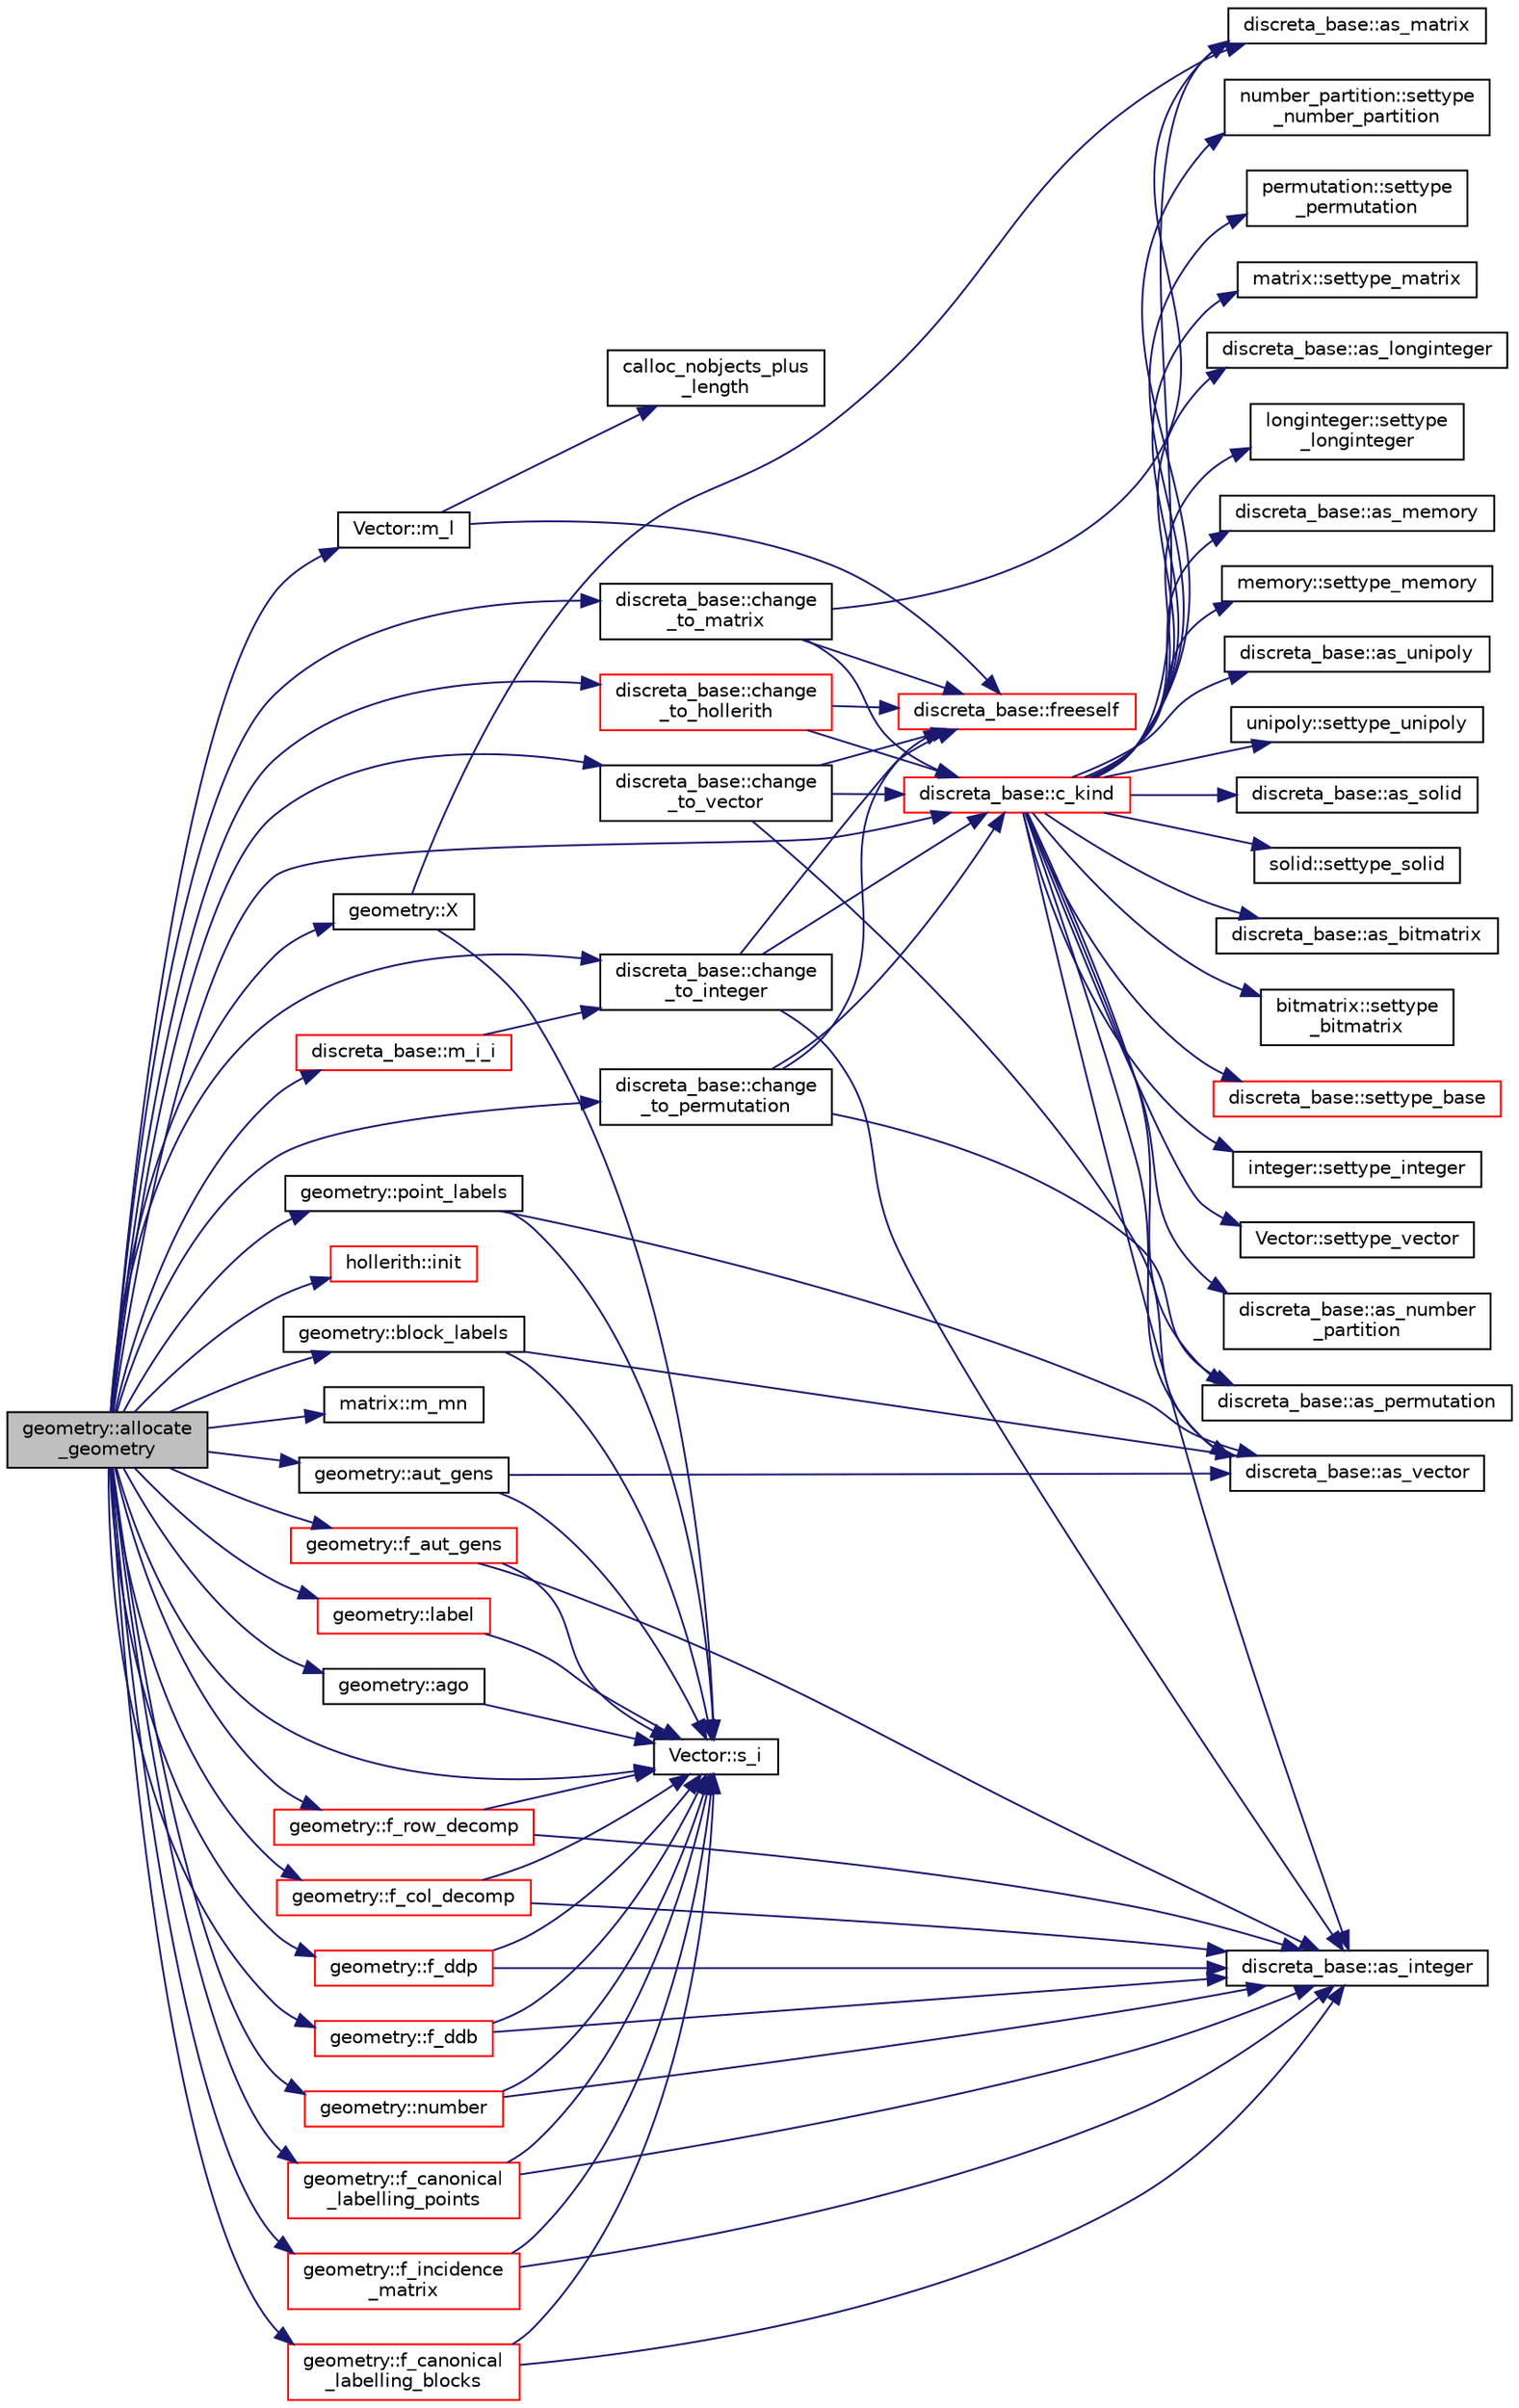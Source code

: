 digraph "geometry::allocate_geometry"
{
  edge [fontname="Helvetica",fontsize="10",labelfontname="Helvetica",labelfontsize="10"];
  node [fontname="Helvetica",fontsize="10",shape=record];
  rankdir="LR";
  Node74 [label="geometry::allocate\l_geometry",height=0.2,width=0.4,color="black", fillcolor="grey75", style="filled", fontcolor="black"];
  Node74 -> Node75 [color="midnightblue",fontsize="10",style="solid",fontname="Helvetica"];
  Node75 [label="Vector::m_l",height=0.2,width=0.4,color="black", fillcolor="white", style="filled",URL="$d5/db2/class_vector.html#a00f5520c2a6b4f5282a1a8bcf8ea74eb"];
  Node75 -> Node76 [color="midnightblue",fontsize="10",style="solid",fontname="Helvetica"];
  Node76 [label="discreta_base::freeself",height=0.2,width=0.4,color="red", fillcolor="white", style="filled",URL="$d7/d71/classdiscreta__base.html#a9a3c9501a562293b5667c11b9174d6e5"];
  Node75 -> Node124 [color="midnightblue",fontsize="10",style="solid",fontname="Helvetica"];
  Node124 [label="calloc_nobjects_plus\l_length",height=0.2,width=0.4,color="black", fillcolor="white", style="filled",URL="$d9/d60/discreta_8h.html#a71599d54c8c17dfa065a363f5cdd0aa4"];
  Node74 -> Node125 [color="midnightblue",fontsize="10",style="solid",fontname="Helvetica"];
  Node125 [label="discreta_base::c_kind",height=0.2,width=0.4,color="red", fillcolor="white", style="filled",URL="$d7/d71/classdiscreta__base.html#adc2ff61589c2d083688e7a43f333cb62"];
  Node125 -> Node126 [color="midnightblue",fontsize="10",style="solid",fontname="Helvetica"];
  Node126 [label="discreta_base::settype_base",height=0.2,width=0.4,color="red", fillcolor="white", style="filled",URL="$d7/d71/classdiscreta__base.html#a4f42899a89447d1c3993ea07c38f8ad4"];
  Node125 -> Node85 [color="midnightblue",fontsize="10",style="solid",fontname="Helvetica"];
  Node85 [label="discreta_base::as_integer",height=0.2,width=0.4,color="black", fillcolor="white", style="filled",URL="$d7/d71/classdiscreta__base.html#a00d7691eaf874fd283d942692fe8dd26"];
  Node125 -> Node127 [color="midnightblue",fontsize="10",style="solid",fontname="Helvetica"];
  Node127 [label="integer::settype_integer",height=0.2,width=0.4,color="black", fillcolor="white", style="filled",URL="$d0/de5/classinteger.html#a6265c65ef311229acd513d748faba796"];
  Node125 -> Node87 [color="midnightblue",fontsize="10",style="solid",fontname="Helvetica"];
  Node87 [label="discreta_base::as_vector",height=0.2,width=0.4,color="black", fillcolor="white", style="filled",URL="$d7/d71/classdiscreta__base.html#a7bdd6cae39c380b128ee9e17e42cf020"];
  Node125 -> Node128 [color="midnightblue",fontsize="10",style="solid",fontname="Helvetica"];
  Node128 [label="Vector::settype_vector",height=0.2,width=0.4,color="black", fillcolor="white", style="filled",URL="$d5/db2/class_vector.html#a34e0d00b18c051f23904a8429fa6c8b4"];
  Node125 -> Node90 [color="midnightblue",fontsize="10",style="solid",fontname="Helvetica"];
  Node90 [label="discreta_base::as_number\l_partition",height=0.2,width=0.4,color="black", fillcolor="white", style="filled",URL="$d7/d71/classdiscreta__base.html#a307aa09de0e925d46697707968ffab00"];
  Node125 -> Node129 [color="midnightblue",fontsize="10",style="solid",fontname="Helvetica"];
  Node129 [label="number_partition::settype\l_number_partition",height=0.2,width=0.4,color="black", fillcolor="white", style="filled",URL="$df/d50/classnumber__partition.html#a3aaec1b557758f643ffc8555bbc358be"];
  Node125 -> Node92 [color="midnightblue",fontsize="10",style="solid",fontname="Helvetica"];
  Node92 [label="discreta_base::as_permutation",height=0.2,width=0.4,color="black", fillcolor="white", style="filled",URL="$d7/d71/classdiscreta__base.html#aa4e72f36a82984239b12ae831e131098"];
  Node125 -> Node130 [color="midnightblue",fontsize="10",style="solid",fontname="Helvetica"];
  Node130 [label="permutation::settype\l_permutation",height=0.2,width=0.4,color="black", fillcolor="white", style="filled",URL="$d0/d08/classpermutation.html#af1eea29f86195cede9562e444664c28c"];
  Node125 -> Node94 [color="midnightblue",fontsize="10",style="solid",fontname="Helvetica"];
  Node94 [label="discreta_base::as_matrix",height=0.2,width=0.4,color="black", fillcolor="white", style="filled",URL="$d7/d71/classdiscreta__base.html#ae4d7f56d917a4707b838fbffde6467ff"];
  Node125 -> Node131 [color="midnightblue",fontsize="10",style="solid",fontname="Helvetica"];
  Node131 [label="matrix::settype_matrix",height=0.2,width=0.4,color="black", fillcolor="white", style="filled",URL="$d1/d8d/classmatrix.html#a1780283a64a789e4084d792683d276bb"];
  Node125 -> Node97 [color="midnightblue",fontsize="10",style="solid",fontname="Helvetica"];
  Node97 [label="discreta_base::as_longinteger",height=0.2,width=0.4,color="black", fillcolor="white", style="filled",URL="$d7/d71/classdiscreta__base.html#a20a094639eb711b10c8694c51937f7cd"];
  Node125 -> Node132 [color="midnightblue",fontsize="10",style="solid",fontname="Helvetica"];
  Node132 [label="longinteger::settype\l_longinteger",height=0.2,width=0.4,color="black", fillcolor="white", style="filled",URL="$d3/d71/classlonginteger.html#ae5f811ece8df31b9ff114368a18e1dc5"];
  Node125 -> Node100 [color="midnightblue",fontsize="10",style="solid",fontname="Helvetica"];
  Node100 [label="discreta_base::as_memory",height=0.2,width=0.4,color="black", fillcolor="white", style="filled",URL="$d7/d71/classdiscreta__base.html#ad94b2d7dce0cd4fa22db57f6e79c4bd2"];
  Node125 -> Node133 [color="midnightblue",fontsize="10",style="solid",fontname="Helvetica"];
  Node133 [label="memory::settype_memory",height=0.2,width=0.4,color="black", fillcolor="white", style="filled",URL="$d8/d99/classmemory.html#a33aae277f9b8fe36b02e9d5da895451b"];
  Node125 -> Node102 [color="midnightblue",fontsize="10",style="solid",fontname="Helvetica"];
  Node102 [label="discreta_base::as_unipoly",height=0.2,width=0.4,color="black", fillcolor="white", style="filled",URL="$d7/d71/classdiscreta__base.html#ad50d8027f039fe5c2478cddb243adc9d"];
  Node125 -> Node134 [color="midnightblue",fontsize="10",style="solid",fontname="Helvetica"];
  Node134 [label="unipoly::settype_unipoly",height=0.2,width=0.4,color="black", fillcolor="white", style="filled",URL="$d1/d89/classunipoly.html#a8db854fcc85c5e1150b1f1b1c005c95b"];
  Node125 -> Node104 [color="midnightblue",fontsize="10",style="solid",fontname="Helvetica"];
  Node104 [label="discreta_base::as_solid",height=0.2,width=0.4,color="black", fillcolor="white", style="filled",URL="$d7/d71/classdiscreta__base.html#a1fc5f2b85ec97ab0a69dd64903c970a5"];
  Node125 -> Node135 [color="midnightblue",fontsize="10",style="solid",fontname="Helvetica"];
  Node135 [label="solid::settype_solid",height=0.2,width=0.4,color="black", fillcolor="white", style="filled",URL="$d8/def/classsolid.html#a775bd4821f75a8aee4ea3d4335ff90e0"];
  Node125 -> Node106 [color="midnightblue",fontsize="10",style="solid",fontname="Helvetica"];
  Node106 [label="discreta_base::as_bitmatrix",height=0.2,width=0.4,color="black", fillcolor="white", style="filled",URL="$d7/d71/classdiscreta__base.html#a071ad54ea8ef6c9d1d15f532e5a76df6"];
  Node125 -> Node136 [color="midnightblue",fontsize="10",style="solid",fontname="Helvetica"];
  Node136 [label="bitmatrix::settype\l_bitmatrix",height=0.2,width=0.4,color="black", fillcolor="white", style="filled",URL="$de/dc8/classbitmatrix.html#acb571d947f9526665ebbdc0ce3e2a973"];
  Node74 -> Node142 [color="midnightblue",fontsize="10",style="solid",fontname="Helvetica"];
  Node142 [label="Vector::s_i",height=0.2,width=0.4,color="black", fillcolor="white", style="filled",URL="$d5/db2/class_vector.html#a1c4fe1752523df8119f70dd550244871"];
  Node74 -> Node148 [color="midnightblue",fontsize="10",style="solid",fontname="Helvetica"];
  Node148 [label="discreta_base::change\l_to_integer",height=0.2,width=0.4,color="black", fillcolor="white", style="filled",URL="$d7/d71/classdiscreta__base.html#a58a5a5bd8f8e6f2dd7b4483b66dc7bb9"];
  Node148 -> Node76 [color="midnightblue",fontsize="10",style="solid",fontname="Helvetica"];
  Node148 -> Node125 [color="midnightblue",fontsize="10",style="solid",fontname="Helvetica"];
  Node148 -> Node85 [color="midnightblue",fontsize="10",style="solid",fontname="Helvetica"];
  Node74 -> Node149 [color="midnightblue",fontsize="10",style="solid",fontname="Helvetica"];
  Node149 [label="discreta_base::change\l_to_hollerith",height=0.2,width=0.4,color="red", fillcolor="white", style="filled",URL="$d7/d71/classdiscreta__base.html#a10f410adc814d4568e3b0f84550c4ca1"];
  Node149 -> Node76 [color="midnightblue",fontsize="10",style="solid",fontname="Helvetica"];
  Node149 -> Node125 [color="midnightblue",fontsize="10",style="solid",fontname="Helvetica"];
  Node74 -> Node150 [color="midnightblue",fontsize="10",style="solid",fontname="Helvetica"];
  Node150 [label="discreta_base::change\l_to_matrix",height=0.2,width=0.4,color="black", fillcolor="white", style="filled",URL="$d7/d71/classdiscreta__base.html#a51f1aaa0764c4161c0dbd981091ca5cb"];
  Node150 -> Node76 [color="midnightblue",fontsize="10",style="solid",fontname="Helvetica"];
  Node150 -> Node125 [color="midnightblue",fontsize="10",style="solid",fontname="Helvetica"];
  Node150 -> Node94 [color="midnightblue",fontsize="10",style="solid",fontname="Helvetica"];
  Node74 -> Node151 [color="midnightblue",fontsize="10",style="solid",fontname="Helvetica"];
  Node151 [label="discreta_base::change\l_to_vector",height=0.2,width=0.4,color="black", fillcolor="white", style="filled",URL="$d7/d71/classdiscreta__base.html#a66186d19c55ad54af11e2a040a763c38"];
  Node151 -> Node76 [color="midnightblue",fontsize="10",style="solid",fontname="Helvetica"];
  Node151 -> Node125 [color="midnightblue",fontsize="10",style="solid",fontname="Helvetica"];
  Node151 -> Node87 [color="midnightblue",fontsize="10",style="solid",fontname="Helvetica"];
  Node74 -> Node152 [color="midnightblue",fontsize="10",style="solid",fontname="Helvetica"];
  Node152 [label="discreta_base::change\l_to_permutation",height=0.2,width=0.4,color="black", fillcolor="white", style="filled",URL="$d7/d71/classdiscreta__base.html#a38e11ff129ddc29d67b54520e9a0a538"];
  Node152 -> Node76 [color="midnightblue",fontsize="10",style="solid",fontname="Helvetica"];
  Node152 -> Node125 [color="midnightblue",fontsize="10",style="solid",fontname="Helvetica"];
  Node152 -> Node92 [color="midnightblue",fontsize="10",style="solid",fontname="Helvetica"];
  Node74 -> Node153 [color="midnightblue",fontsize="10",style="solid",fontname="Helvetica"];
  Node153 [label="geometry::number",height=0.2,width=0.4,color="red", fillcolor="white", style="filled",URL="$da/d44/classgeometry.html#a47f809adc7a1158065da4dfae214f05f"];
  Node153 -> Node142 [color="midnightblue",fontsize="10",style="solid",fontname="Helvetica"];
  Node153 -> Node85 [color="midnightblue",fontsize="10",style="solid",fontname="Helvetica"];
  Node74 -> Node155 [color="midnightblue",fontsize="10",style="solid",fontname="Helvetica"];
  Node155 [label="geometry::label",height=0.2,width=0.4,color="red", fillcolor="white", style="filled",URL="$da/d44/classgeometry.html#a8be3ddf6aebe1e3c52b67cfe316e638f"];
  Node155 -> Node142 [color="midnightblue",fontsize="10",style="solid",fontname="Helvetica"];
  Node74 -> Node156 [color="midnightblue",fontsize="10",style="solid",fontname="Helvetica"];
  Node156 [label="hollerith::init",height=0.2,width=0.4,color="red", fillcolor="white", style="filled",URL="$d8/d99/classhollerith.html#af51ae7b943056db367f3c205a5a1cc4b"];
  Node74 -> Node157 [color="midnightblue",fontsize="10",style="solid",fontname="Helvetica"];
  Node157 [label="geometry::X",height=0.2,width=0.4,color="black", fillcolor="white", style="filled",URL="$da/d44/classgeometry.html#a2eff9c42b83c90012092d49218237d9d"];
  Node157 -> Node142 [color="midnightblue",fontsize="10",style="solid",fontname="Helvetica"];
  Node157 -> Node94 [color="midnightblue",fontsize="10",style="solid",fontname="Helvetica"];
  Node74 -> Node158 [color="midnightblue",fontsize="10",style="solid",fontname="Helvetica"];
  Node158 [label="matrix::m_mn",height=0.2,width=0.4,color="black", fillcolor="white", style="filled",URL="$d1/d8d/classmatrix.html#a85921e1b3c604f625989b1c3d1697792"];
  Node74 -> Node159 [color="midnightblue",fontsize="10",style="solid",fontname="Helvetica"];
  Node159 [label="geometry::f_incidence\l_matrix",height=0.2,width=0.4,color="red", fillcolor="white", style="filled",URL="$da/d44/classgeometry.html#a05bd36071a53d68e1c4b0ba981c9cd34"];
  Node159 -> Node142 [color="midnightblue",fontsize="10",style="solid",fontname="Helvetica"];
  Node159 -> Node85 [color="midnightblue",fontsize="10",style="solid",fontname="Helvetica"];
  Node74 -> Node160 [color="midnightblue",fontsize="10",style="solid",fontname="Helvetica"];
  Node160 [label="geometry::point_labels",height=0.2,width=0.4,color="black", fillcolor="white", style="filled",URL="$da/d44/classgeometry.html#aa80150b549283d56c347b8533d9051b0"];
  Node160 -> Node142 [color="midnightblue",fontsize="10",style="solid",fontname="Helvetica"];
  Node160 -> Node87 [color="midnightblue",fontsize="10",style="solid",fontname="Helvetica"];
  Node74 -> Node161 [color="midnightblue",fontsize="10",style="solid",fontname="Helvetica"];
  Node161 [label="geometry::block_labels",height=0.2,width=0.4,color="black", fillcolor="white", style="filled",URL="$da/d44/classgeometry.html#ab40ecc05e06399138dc6354d790d302b"];
  Node161 -> Node142 [color="midnightblue",fontsize="10",style="solid",fontname="Helvetica"];
  Node161 -> Node87 [color="midnightblue",fontsize="10",style="solid",fontname="Helvetica"];
  Node74 -> Node162 [color="midnightblue",fontsize="10",style="solid",fontname="Helvetica"];
  Node162 [label="geometry::f_row_decomp",height=0.2,width=0.4,color="red", fillcolor="white", style="filled",URL="$da/d44/classgeometry.html#a149ccf1dac87cbced60547e9608bb42d"];
  Node162 -> Node142 [color="midnightblue",fontsize="10",style="solid",fontname="Helvetica"];
  Node162 -> Node85 [color="midnightblue",fontsize="10",style="solid",fontname="Helvetica"];
  Node74 -> Node163 [color="midnightblue",fontsize="10",style="solid",fontname="Helvetica"];
  Node163 [label="geometry::f_col_decomp",height=0.2,width=0.4,color="red", fillcolor="white", style="filled",URL="$da/d44/classgeometry.html#ae0713575216fd4c562da43a469f5edcb"];
  Node163 -> Node142 [color="midnightblue",fontsize="10",style="solid",fontname="Helvetica"];
  Node163 -> Node85 [color="midnightblue",fontsize="10",style="solid",fontname="Helvetica"];
  Node74 -> Node164 [color="midnightblue",fontsize="10",style="solid",fontname="Helvetica"];
  Node164 [label="geometry::f_ddp",height=0.2,width=0.4,color="red", fillcolor="white", style="filled",URL="$da/d44/classgeometry.html#a8facc1a86c731a6fb9d30346354987bf"];
  Node164 -> Node142 [color="midnightblue",fontsize="10",style="solid",fontname="Helvetica"];
  Node164 -> Node85 [color="midnightblue",fontsize="10",style="solid",fontname="Helvetica"];
  Node74 -> Node165 [color="midnightblue",fontsize="10",style="solid",fontname="Helvetica"];
  Node165 [label="geometry::f_ddb",height=0.2,width=0.4,color="red", fillcolor="white", style="filled",URL="$da/d44/classgeometry.html#a1b01f7c645961c3a04b167fc2bf0d2c8"];
  Node165 -> Node142 [color="midnightblue",fontsize="10",style="solid",fontname="Helvetica"];
  Node165 -> Node85 [color="midnightblue",fontsize="10",style="solid",fontname="Helvetica"];
  Node74 -> Node166 [color="midnightblue",fontsize="10",style="solid",fontname="Helvetica"];
  Node166 [label="geometry::f_canonical\l_labelling_points",height=0.2,width=0.4,color="red", fillcolor="white", style="filled",URL="$da/d44/classgeometry.html#a0695b0c3dc2a75a232631dfda609daf7"];
  Node166 -> Node142 [color="midnightblue",fontsize="10",style="solid",fontname="Helvetica"];
  Node166 -> Node85 [color="midnightblue",fontsize="10",style="solid",fontname="Helvetica"];
  Node74 -> Node167 [color="midnightblue",fontsize="10",style="solid",fontname="Helvetica"];
  Node167 [label="geometry::f_canonical\l_labelling_blocks",height=0.2,width=0.4,color="red", fillcolor="white", style="filled",URL="$da/d44/classgeometry.html#a48f58feb451efdf72ce2a5c3411b62c1"];
  Node167 -> Node142 [color="midnightblue",fontsize="10",style="solid",fontname="Helvetica"];
  Node167 -> Node85 [color="midnightblue",fontsize="10",style="solid",fontname="Helvetica"];
  Node74 -> Node168 [color="midnightblue",fontsize="10",style="solid",fontname="Helvetica"];
  Node168 [label="geometry::f_aut_gens",height=0.2,width=0.4,color="red", fillcolor="white", style="filled",URL="$da/d44/classgeometry.html#a774f2388490689cf9a1d369327e7e49c"];
  Node168 -> Node142 [color="midnightblue",fontsize="10",style="solid",fontname="Helvetica"];
  Node168 -> Node85 [color="midnightblue",fontsize="10",style="solid",fontname="Helvetica"];
  Node74 -> Node169 [color="midnightblue",fontsize="10",style="solid",fontname="Helvetica"];
  Node169 [label="geometry::aut_gens",height=0.2,width=0.4,color="black", fillcolor="white", style="filled",URL="$da/d44/classgeometry.html#a75778c5288894993efd4006285711670"];
  Node169 -> Node142 [color="midnightblue",fontsize="10",style="solid",fontname="Helvetica"];
  Node169 -> Node87 [color="midnightblue",fontsize="10",style="solid",fontname="Helvetica"];
  Node74 -> Node170 [color="midnightblue",fontsize="10",style="solid",fontname="Helvetica"];
  Node170 [label="geometry::ago",height=0.2,width=0.4,color="black", fillcolor="white", style="filled",URL="$da/d44/classgeometry.html#a161d62ea84c011f07d3e64c42ee4d1ee"];
  Node170 -> Node142 [color="midnightblue",fontsize="10",style="solid",fontname="Helvetica"];
  Node74 -> Node171 [color="midnightblue",fontsize="10",style="solid",fontname="Helvetica"];
  Node171 [label="discreta_base::m_i_i",height=0.2,width=0.4,color="red", fillcolor="white", style="filled",URL="$d7/d71/classdiscreta__base.html#aa231464a9d4bc233f66608021c9ad997"];
  Node171 -> Node148 [color="midnightblue",fontsize="10",style="solid",fontname="Helvetica"];
}
